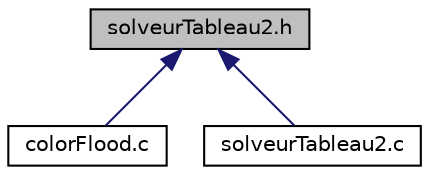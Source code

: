 digraph "solveurTableau2.h"
{
  edge [fontname="Helvetica",fontsize="10",labelfontname="Helvetica",labelfontsize="10"];
  node [fontname="Helvetica",fontsize="10",shape=record];
  Node1 [label="solveurTableau2.h",height=0.2,width=0.4,color="black", fillcolor="grey75", style="filled", fontcolor="black"];
  Node1 -> Node2 [dir="back",color="midnightblue",fontsize="10",style="solid",fontname="Helvetica"];
  Node2 [label="colorFlood.c",height=0.2,width=0.4,color="black", fillcolor="white", style="filled",URL="$color_flood_8c.html",tooltip="Execution d&#39;une partie. Module permettant l&#39;execution d&#39;une partie, mise en place d&#39;une grille de jeu..."];
  Node1 -> Node3 [dir="back",color="midnightblue",fontsize="10",style="solid",fontname="Helvetica"];
  Node3 [label="solveurTableau2.c",height=0.2,width=0.4,color="black", fillcolor="white", style="filled",URL="$solveur_tableau2_8c.html",tooltip="Solveur à base de tableaux d&#39;entiers Solution proposée pour le solveur, à base de tableaux de listes ..."];
}
